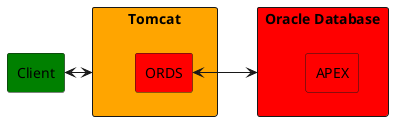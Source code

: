 @startuml "ORDS and Tomcat"
skinparam componentStyle rectangle

component "Tomcat" #Orange {
    [ORDS] #Red
}

component "Oracle Database" as Oracle #Red {
    [APEX] #Red
}

component "Client" as Client #Green

Client <-r-> Tomcat
ORDS <-r-> Oracle
@enduml